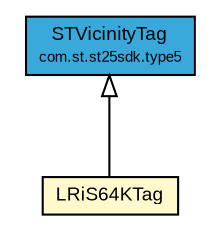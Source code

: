 #!/usr/local/bin/dot
#
# Class diagram 
# Generated by UMLGraph version R5_7_2-3-gee82a7 (http://www.umlgraph.org/)
#

digraph G {
	edge [fontname="arial",fontsize=10,labelfontname="arial",labelfontsize=10];
	node [fontname="arial",fontsize=10,shape=plaintext];
	nodesep=0.25;
	ranksep=0.5;
	// com.st.st25sdk.type5.STVicinityTag
	c10448 [label=<<table title="com.st.st25sdk.type5.STVicinityTag" border="0" cellborder="1" cellspacing="0" cellpadding="2" port="p" bgcolor="#39a9dc" href="../STVicinityTag.html">
		<tr><td><table border="0" cellspacing="0" cellpadding="1">
<tr><td align="center" balign="center"> STVicinityTag </td></tr>
<tr><td align="center" balign="center"><font point-size="7.0"> com.st.st25sdk.type5 </font></td></tr>
		</table></td></tr>
		</table>>, URL="../STVicinityTag.html", fontname="arial", fontcolor="black", fontsize=9.0];
	// com.st.st25sdk.type5.m24lr.LRiS64KTag
	c10467 [label=<<table title="com.st.st25sdk.type5.m24lr.LRiS64KTag" border="0" cellborder="1" cellspacing="0" cellpadding="2" port="p" bgcolor="lemonChiffon" href="./LRiS64KTag.html">
		<tr><td><table border="0" cellspacing="0" cellpadding="1">
<tr><td align="center" balign="center"> LRiS64KTag </td></tr>
		</table></td></tr>
		</table>>, URL="./LRiS64KTag.html", fontname="arial", fontcolor="black", fontsize=9.0];
	//com.st.st25sdk.type5.m24lr.LRiS64KTag extends com.st.st25sdk.type5.STVicinityTag
	c10448:p -> c10467:p [dir=back,arrowtail=empty];
}

